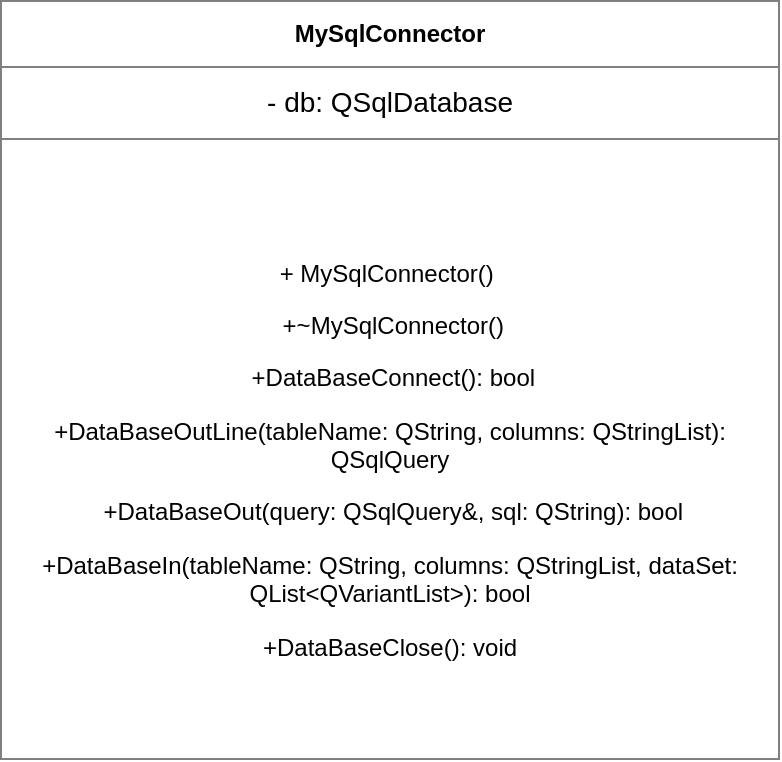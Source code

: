 <mxfile>
    <diagram id="dRKkg6flHrsyt-baThVi" name="第 1 页">
        <mxGraphModel dx="1022" dy="571" grid="1" gridSize="10" guides="1" tooltips="1" connect="1" arrows="1" fold="1" page="1" pageScale="1" pageWidth="827" pageHeight="1169" math="0" shadow="0">
            <root>
                <mxCell id="0"/>
                <mxCell id="1" parent="0"/>
                <mxCell id="2" value="&lt;table border=&quot;1&quot; width=&quot;100%&quot; height=&quot;100%&quot; cellpadding=&quot;4&quot; style=&quot;width:100%;height:100%;border-collapse:collapse;&quot;&gt;&lt;tbody&gt;&lt;tr&gt;&lt;th align=&quot;center&quot;&gt;&lt;b&gt;MySqlConnector&lt;/b&gt;&lt;/th&gt;&lt;/tr&gt;&lt;tr&gt;&lt;td align=&quot;center&quot;&gt;&lt;span style=&quot;font-size:10.5pt;mso-bidi-font-size:&lt;br/&gt;12.0pt;font-family:&amp;quot;Calibri&amp;quot;,sans-serif;mso-ascii-theme-font:minor-latin;&lt;br/&gt;mso-fareast-font-family:宋体;mso-fareast-theme-font:minor-fareast;mso-hansi-theme-font:&lt;br/&gt;minor-latin;mso-bidi-font-family:&amp;quot;Times New Roman&amp;quot;;mso-bidi-theme-font:minor-bidi;&lt;br/&gt;mso-font-kerning:1.0pt;mso-ansi-language:EN-US;mso-fareast-language:ZH-CN;&lt;br/&gt;mso-bidi-language:AR-SA&quot; lang=&quot;EN-US&quot;&gt;- db: QSqlDatabase&lt;/span&gt;&lt;br&gt;&lt;/td&gt;&lt;/tr&gt;&lt;tr&gt;&lt;td align=&quot;center&quot;&gt;&lt;p class=&quot;MsoNormal&quot;&gt;&lt;span lang=&quot;EN-US&quot;&gt;+ MySqlConnector()&amp;nbsp;&lt;/span&gt;&lt;/p&gt;&lt;p class=&quot;MsoNormal&quot;&gt;&lt;span lang=&quot;EN-US&quot;&gt;&amp;nbsp;+~MySqlConnector() &lt;/span&gt;&lt;/p&gt;&lt;p class=&quot;MsoNormal&quot;&gt;&lt;span lang=&quot;EN-US&quot;&gt;&amp;nbsp;+DataBaseConnect(): bool &lt;/span&gt;&lt;/p&gt;&lt;p class=&quot;MsoNormal&quot;&gt;&lt;span lang=&quot;EN-US&quot;&gt;+DataBaseOutLine(tableName: QString, columns: QStringList): QSqlQuery&lt;/span&gt;&lt;/p&gt;&lt;p class=&quot;MsoNormal&quot;&gt;&lt;span lang=&quot;EN-US&quot;&gt;&amp;nbsp;+DataBaseOut(query: QSqlQuery&amp;amp;, sql: QString): bool &lt;/span&gt;&lt;/p&gt;&lt;p class=&quot;MsoNormal&quot;&gt;&lt;span lang=&quot;EN-US&quot;&gt;+DataBaseIn(tableName: QString, columns: QStringList, dataSet:&lt;br&gt;QList&amp;lt;QVariantList&amp;gt;): bool &lt;/span&gt;&lt;/p&gt;&lt;span lang=&quot;EN-US&quot;&gt;+DataBaseClose(): void&lt;/span&gt;&lt;br&gt;&lt;/td&gt;&lt;/tr&gt;&lt;/tbody&gt;&lt;/table&gt;" style="text;html=1;whiteSpace=wrap;strokeColor=none;fillColor=none;overflow=fill;" vertex="1" parent="1">
                    <mxGeometry x="150" y="70" width="390" height="380" as="geometry"/>
                </mxCell>
            </root>
        </mxGraphModel>
    </diagram>
</mxfile>
